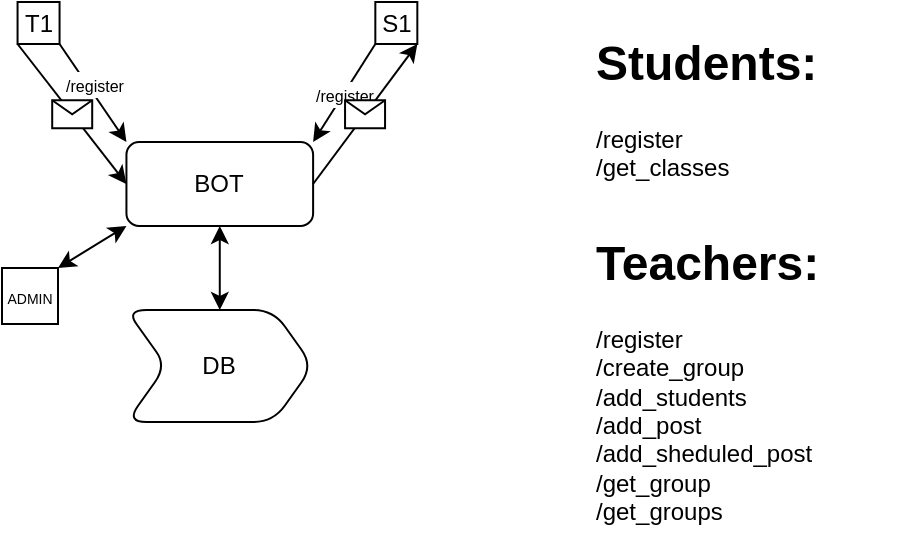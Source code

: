 <mxfile>
    <diagram id="ncgY7ncJiFq52lVPc8Ht" name="Main">
        <mxGraphModel dx="792" dy="361" grid="1" gridSize="10" guides="1" tooltips="1" connect="1" arrows="1" fold="1" page="1" pageScale="1" pageWidth="850" pageHeight="1100" math="0" shadow="0">
            <root>
                <mxCell id="0"/>
                <mxCell id="1" parent="0"/>
                <mxCell id="29" value="" style="group" parent="1" vertex="1" connectable="0">
                    <mxGeometry x="50" y="50" width="280" height="210" as="geometry"/>
                </mxCell>
                <mxCell id="6" value="&lt;font style=&quot;font-size: 7px;&quot;&gt;ADMIN&lt;/font&gt;" style="whiteSpace=wrap;html=1;aspect=fixed;" parent="29" vertex="1">
                    <mxGeometry y="133" width="28" height="28" as="geometry"/>
                </mxCell>
                <mxCell id="9" value="BOT" style="rounded=1;whiteSpace=wrap;html=1;" parent="29" vertex="1">
                    <mxGeometry x="62.222" y="70" width="93.333" height="42" as="geometry"/>
                </mxCell>
                <mxCell id="10" value="" style="endArrow=classic;html=1;entryX=1;entryY=0;entryDx=0;entryDy=0;exitX=0;exitY=1;exitDx=0;exitDy=0;" parent="29" source="12" target="9" edge="1">
                    <mxGeometry relative="1" as="geometry">
                        <mxPoint x="225.556" y="21" as="sourcePoint"/>
                        <mxPoint x="124.444" y="119" as="targetPoint"/>
                    </mxGeometry>
                </mxCell>
                <mxCell id="11" value="&lt;font style=&quot;font-size: 8px;&quot;&gt;/register&lt;br&gt;&lt;/font&gt;" style="edgeLabel;resizable=0;html=1;;align=center;verticalAlign=middle;" parent="10" connectable="0" vertex="1">
                    <mxGeometry relative="1" as="geometry"/>
                </mxCell>
                <mxCell id="12" value="S1" style="whiteSpace=wrap;html=1;aspect=fixed;" parent="29" vertex="1">
                    <mxGeometry x="186.667" width="21" height="21" as="geometry"/>
                </mxCell>
                <mxCell id="14" value="T1" style="whiteSpace=wrap;html=1;aspect=fixed;" parent="29" vertex="1">
                    <mxGeometry x="7.778" width="21" height="21" as="geometry"/>
                </mxCell>
                <mxCell id="15" value="" style="endArrow=classic;html=1;entryX=0;entryY=0;entryDx=0;entryDy=0;exitX=1;exitY=1;exitDx=0;exitDy=0;" parent="29" source="14" target="9" edge="1">
                    <mxGeometry relative="1" as="geometry">
                        <mxPoint x="225.556" y="28" as="sourcePoint"/>
                        <mxPoint x="163.333" y="77" as="targetPoint"/>
                    </mxGeometry>
                </mxCell>
                <mxCell id="16" value="&lt;font style=&quot;font-size: 8px;&quot;&gt;/register&lt;/font&gt;" style="edgeLabel;resizable=0;html=1;;align=center;verticalAlign=middle;" parent="15" connectable="0" vertex="1">
                    <mxGeometry relative="1" as="geometry">
                        <mxPoint y="-5" as="offset"/>
                    </mxGeometry>
                </mxCell>
                <mxCell id="17" value="DB" style="shape=step;perimeter=stepPerimeter;whiteSpace=wrap;html=1;fixedSize=1;rounded=1;" parent="29" vertex="1">
                    <mxGeometry x="62.222" y="154" width="93.333" height="56" as="geometry"/>
                </mxCell>
                <mxCell id="19" value="" style="endArrow=classic;html=1;exitX=1;exitY=0.5;exitDx=0;exitDy=0;entryX=1;entryY=1;entryDx=0;entryDy=0;" parent="29" source="9" target="12" edge="1">
                    <mxGeometry relative="1" as="geometry">
                        <mxPoint x="-15.556" y="119" as="sourcePoint"/>
                        <mxPoint x="62.222" y="119" as="targetPoint"/>
                    </mxGeometry>
                </mxCell>
                <mxCell id="20" value="" style="shape=message;html=1;outlineConnect=0;" parent="19" vertex="1">
                    <mxGeometry width="20" height="14" relative="1" as="geometry">
                        <mxPoint x="-10" y="-7" as="offset"/>
                    </mxGeometry>
                </mxCell>
                <mxCell id="25" value="" style="endArrow=classic;html=1;exitX=0;exitY=1;exitDx=0;exitDy=0;entryX=0;entryY=0.5;entryDx=0;entryDy=0;" parent="29" source="14" target="9" edge="1">
                    <mxGeometry relative="1" as="geometry">
                        <mxPoint x="46.667" y="112" as="sourcePoint"/>
                        <mxPoint x="124.444" y="112" as="targetPoint"/>
                    </mxGeometry>
                </mxCell>
                <mxCell id="26" value="" style="shape=message;html=1;outlineConnect=0;" parent="25" vertex="1">
                    <mxGeometry width="20" height="14" relative="1" as="geometry">
                        <mxPoint x="-10" y="-7" as="offset"/>
                    </mxGeometry>
                </mxCell>
                <mxCell id="27" value="" style="endArrow=classic;startArrow=classic;html=1;exitX=1;exitY=0;exitDx=0;exitDy=0;entryX=0;entryY=1;entryDx=0;entryDy=0;" parent="29" source="6" target="9" edge="1">
                    <mxGeometry width="50" height="50" relative="1" as="geometry">
                        <mxPoint x="70" y="133" as="sourcePoint"/>
                        <mxPoint x="108.889" y="98" as="targetPoint"/>
                    </mxGeometry>
                </mxCell>
                <mxCell id="28" value="" style="endArrow=classic;startArrow=classic;html=1;entryX=0.5;entryY=1;entryDx=0;entryDy=0;exitX=0.5;exitY=0;exitDx=0;exitDy=0;" parent="29" source="17" target="9" edge="1">
                    <mxGeometry width="50" height="50" relative="1" as="geometry">
                        <mxPoint x="70" y="133" as="sourcePoint"/>
                        <mxPoint x="108.889" y="98" as="targetPoint"/>
                    </mxGeometry>
                </mxCell>
                <mxCell id="30" value="&lt;h1 style=&quot;margin-top: 0px;&quot;&gt;Students:&lt;/h1&gt;&lt;p&gt;/register&lt;br&gt;/get_classes&lt;/p&gt;" style="text;html=1;whiteSpace=wrap;overflow=hidden;rounded=0;" parent="1" vertex="1">
                    <mxGeometry x="345" y="60" width="160" height="90" as="geometry"/>
                </mxCell>
                <mxCell id="31" value="&lt;h1 style=&quot;margin-top: 0px;&quot;&gt;Teachers:&lt;/h1&gt;&lt;p&gt;/register&lt;br&gt;/create_group&lt;br&gt;/add_students&lt;br&gt;/add_post&lt;br&gt;/add_sheduled_post&lt;br&gt;/get_group&lt;br&gt;/get_groups&lt;/p&gt;" style="text;html=1;whiteSpace=wrap;overflow=hidden;rounded=0;" parent="1" vertex="1">
                    <mxGeometry x="345" y="160" width="160" height="160" as="geometry"/>
                </mxCell>
            </root>
        </mxGraphModel>
    </diagram>
    <diagram id="EinKxfpIKvSrKkIm9oVH" name="Scenarios">
        <mxGraphModel dx="1386" dy="368" grid="1" gridSize="10" guides="1" tooltips="1" connect="1" arrows="1" fold="1" page="1" pageScale="1" pageWidth="850" pageHeight="1100" math="0" shadow="0">
            <root>
                <mxCell id="0"/>
                <mxCell id="1" parent="0"/>
                <mxCell id="BBYXwTnSAEVdFGpzM_76-2" value="" style="group" vertex="1" connectable="0" parent="1">
                    <mxGeometry x="53" y="30" width="667" height="117" as="geometry"/>
                </mxCell>
                <mxCell id="BNpU6rcxYdnrvcf5yjln-25" value="&lt;h2&gt;Registration&lt;/h2&gt;" style="text;html=1;align=center;verticalAlign=middle;resizable=0;points=[];autosize=1;strokeColor=none;fillColor=none;container=0;" parent="BBYXwTnSAEVdFGpzM_76-2" vertex="1">
                    <mxGeometry y="25" width="130" height="60" as="geometry"/>
                </mxCell>
                <mxCell id="BNpU6rcxYdnrvcf5yjln-10" value="" style="edgeStyle=orthogonalEdgeStyle;html=1;exitX=1;exitY=0.5;exitDx=0;exitDy=0;entryX=-0.006;entryY=0.61;entryDx=0;entryDy=0;entryPerimeter=0;movable=0;resizable=0;rotatable=0;deletable=0;editable=0;locked=1;connectable=0;" parent="BBYXwTnSAEVdFGpzM_76-2" source="BNpU6rcxYdnrvcf5yjln-4" target="BNpU6rcxYdnrvcf5yjln-9" edge="1">
                    <mxGeometry relative="1" as="geometry">
                        <Array as="points">
                            <mxPoint x="457" y="55"/>
                            <mxPoint x="457" y="105"/>
                        </Array>
                    </mxGeometry>
                </mxCell>
                <mxCell id="BNpU6rcxYdnrvcf5yjln-4" value="&lt;font style=&quot;font-size: 10px;&quot;&gt;S or T?&lt;/font&gt;" style="rhombus;whiteSpace=wrap;html=1;rounded=0;movable=0;resizable=0;rotatable=0;deletable=0;editable=0;locked=1;connectable=0;" parent="BBYXwTnSAEVdFGpzM_76-2" vertex="1">
                    <mxGeometry x="367" y="15" width="80" height="80" as="geometry"/>
                </mxCell>
                <mxCell id="BNpU6rcxYdnrvcf5yjln-18" value="" style="edgeStyle=none;html=1;movable=0;resizable=0;rotatable=0;deletable=0;editable=0;locked=1;connectable=0;" parent="BBYXwTnSAEVdFGpzM_76-2" source="BNpU6rcxYdnrvcf5yjln-6" target="BNpU6rcxYdnrvcf5yjln-17" edge="1">
                    <mxGeometry relative="1" as="geometry"/>
                </mxCell>
                <mxCell id="BNpU6rcxYdnrvcf5yjln-6" value="&lt;font style=&quot;font-size: 10px;&quot;&gt;confirmation code&lt;/font&gt;" style="whiteSpace=wrap;html=1;movable=0;resizable=0;rotatable=0;deletable=0;editable=0;locked=1;connectable=0;" parent="BBYXwTnSAEVdFGpzM_76-2" vertex="1">
                    <mxGeometry x="487" width="80" height="30" as="geometry"/>
                </mxCell>
                <mxCell id="BNpU6rcxYdnrvcf5yjln-8" value="&lt;font style=&quot;font-size: 10px;&quot;&gt;T&lt;/font&gt;" style="text;html=1;align=center;verticalAlign=middle;resizable=0;points=[];autosize=1;strokeColor=none;fillColor=none;movable=0;rotatable=0;deletable=0;editable=0;locked=1;connectable=0;" parent="BBYXwTnSAEVdFGpzM_76-2" vertex="1">
                    <mxGeometry x="432" y="20" width="30" height="30" as="geometry"/>
                </mxCell>
                <mxCell id="BNpU6rcxYdnrvcf5yjln-9" value="&lt;font style=&quot;font-size: 10px;&quot;&gt;credentials&lt;/font&gt;" style="whiteSpace=wrap;html=1;movable=0;resizable=0;rotatable=0;deletable=0;editable=0;locked=1;connectable=0;" parent="BBYXwTnSAEVdFGpzM_76-2" vertex="1">
                    <mxGeometry x="487" y="85" width="80" height="32" as="geometry"/>
                </mxCell>
                <mxCell id="BNpU6rcxYdnrvcf5yjln-11" value="&lt;font style=&quot;font-size: 10px;&quot;&gt;S&lt;/font&gt;" style="text;html=1;align=center;verticalAlign=middle;resizable=0;points=[];autosize=1;strokeColor=none;fillColor=none;movable=0;rotatable=0;deletable=0;editable=0;locked=1;connectable=0;" parent="BBYXwTnSAEVdFGpzM_76-2" vertex="1">
                    <mxGeometry x="432" y="65" width="30" height="30" as="geometry"/>
                </mxCell>
                <mxCell id="BNpU6rcxYdnrvcf5yjln-15" value="" style="endArrow=classic;html=1;edgeStyle=orthogonalEdgeStyle;entryX=0;entryY=0.5;entryDx=0;entryDy=0;movable=0;resizable=0;rotatable=0;deletable=0;editable=0;locked=1;connectable=0;" parent="BBYXwTnSAEVdFGpzM_76-2" target="BNpU6rcxYdnrvcf5yjln-16" edge="1">
                    <mxGeometry width="50" height="50" relative="1" as="geometry">
                        <mxPoint x="457" y="46" as="sourcePoint"/>
                        <mxPoint x="467" y="110" as="targetPoint"/>
                    </mxGeometry>
                </mxCell>
                <mxCell id="BNpU6rcxYdnrvcf5yjln-16" value="&lt;h6&gt;&lt;font face=&quot;Helvetica&quot; style=&quot;font-size: 7px;&quot;&gt;&lt;font style=&quot;&quot;&gt;confirmation code&lt;/font&gt; to admin&lt;/font&gt;&lt;/h6&gt;" style="rounded=1;whiteSpace=wrap;html=1;shadow=0;glass=0;fillColor=#dae8fc;strokeColor=#6c8ebf;movable=0;resizable=0;rotatable=0;deletable=0;editable=0;locked=1;connectable=0;" parent="BBYXwTnSAEVdFGpzM_76-2" vertex="1">
                    <mxGeometry x="487" y="40" width="80" height="30" as="geometry"/>
                </mxCell>
                <mxCell id="BNpU6rcxYdnrvcf5yjln-17" value="&lt;font style=&quot;font-size: 10px;&quot;&gt;credentials&lt;/font&gt;" style="whiteSpace=wrap;html=1;movable=0;resizable=0;rotatable=0;deletable=0;editable=0;locked=1;connectable=0;" parent="BBYXwTnSAEVdFGpzM_76-2" vertex="1">
                    <mxGeometry x="597" width="70" height="30" as="geometry"/>
                </mxCell>
                <mxCell id="BNpU6rcxYdnrvcf5yjln-21" value="" style="endArrow=classic;html=1;exitX=1;exitY=0.5;exitDx=0;exitDy=0;entryX=0;entryY=0.5;entryDx=0;entryDy=0;edgeStyle=orthogonalEdgeStyle;movable=0;resizable=0;rotatable=0;deletable=0;editable=0;locked=1;connectable=0;" parent="BBYXwTnSAEVdFGpzM_76-2" source="BNpU6rcxYdnrvcf5yjln-4" target="BNpU6rcxYdnrvcf5yjln-6" edge="1">
                    <mxGeometry width="50" height="50" relative="1" as="geometry">
                        <mxPoint x="467" y="135" as="sourcePoint"/>
                        <mxPoint x="517" y="85" as="targetPoint"/>
                        <Array as="points">
                            <mxPoint x="457" y="55"/>
                            <mxPoint x="457" y="15"/>
                        </Array>
                    </mxGeometry>
                </mxCell>
                <mxCell id="BNpU6rcxYdnrvcf5yjln-5" value="" style="edgeStyle=none;html=1;movable=0;resizable=0;rotatable=0;deletable=0;editable=0;locked=1;connectable=0;" parent="BBYXwTnSAEVdFGpzM_76-2" source="BNpU6rcxYdnrvcf5yjln-2" target="BNpU6rcxYdnrvcf5yjln-4" edge="1">
                    <mxGeometry relative="1" as="geometry"/>
                </mxCell>
                <mxCell id="BNpU6rcxYdnrvcf5yjln-3" value="" style="edgeStyle=none;html=1;movable=0;resizable=0;rotatable=0;deletable=0;editable=0;locked=1;connectable=0;" parent="BBYXwTnSAEVdFGpzM_76-2" source="BNpU6rcxYdnrvcf5yjln-1" target="BNpU6rcxYdnrvcf5yjln-2" edge="1">
                    <mxGeometry relative="1" as="geometry"/>
                </mxCell>
                <mxCell id="BNpU6rcxYdnrvcf5yjln-1" value="&lt;font style=&quot;font-size: 10px;&quot;&gt;/start&lt;/font&gt;" style="whiteSpace=wrap;html=1;movable=0;resizable=0;rotatable=0;deletable=0;editable=0;locked=1;connectable=0;" parent="BBYXwTnSAEVdFGpzM_76-2" vertex="1">
                    <mxGeometry x="167" y="40" width="40" height="30" as="geometry"/>
                </mxCell>
                <mxCell id="BNpU6rcxYdnrvcf5yjln-2" value="&lt;font style=&quot;font-size: 10px;&quot;&gt;/registration&lt;/font&gt;" style="whiteSpace=wrap;html=1;movable=0;resizable=0;rotatable=0;deletable=0;editable=0;locked=1;connectable=0;" parent="BBYXwTnSAEVdFGpzM_76-2" vertex="1">
                    <mxGeometry x="247" y="40" width="80" height="30" as="geometry"/>
                </mxCell>
            </root>
        </mxGraphModel>
    </diagram>
</mxfile>